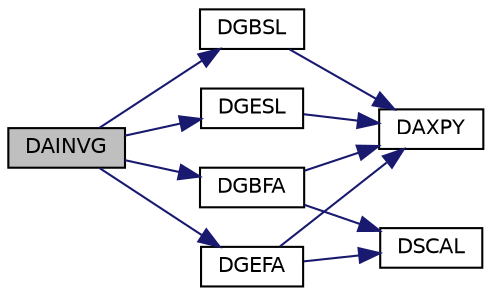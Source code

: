 digraph G
{
  edge [fontname="Helvetica",fontsize="10",labelfontname="Helvetica",labelfontsize="10"];
  node [fontname="Helvetica",fontsize="10",shape=record];
  rankdir=LR;
  Node1 [label="DAINVG",height=0.2,width=0.4,color="black", fillcolor="grey75", style="filled" fontcolor="black"];
  Node1 -> Node2 [color="midnightblue",fontsize="10",style="solid",fontname="Helvetica"];
  Node2 [label="DGBFA",height=0.2,width=0.4,color="black", fillcolor="white", style="filled",URL="$opkda2_8f.html#ac4c5614c38d9b71ef0f1a1966c9ba95d"];
  Node2 -> Node3 [color="midnightblue",fontsize="10",style="solid",fontname="Helvetica"];
  Node3 [label="DAXPY",height=0.2,width=0.4,color="black", fillcolor="white", style="filled",URL="$opkda2_8f.html#aab33f5d0b86ce882c644ed8ebef0d37a"];
  Node2 -> Node4 [color="midnightblue",fontsize="10",style="solid",fontname="Helvetica"];
  Node4 [label="DSCAL",height=0.2,width=0.4,color="black", fillcolor="white", style="filled",URL="$opkda2_8f.html#a01717dda8d7fc23df8e65fb4ab83c243"];
  Node1 -> Node5 [color="midnightblue",fontsize="10",style="solid",fontname="Helvetica"];
  Node5 [label="DGBSL",height=0.2,width=0.4,color="black", fillcolor="white", style="filled",URL="$opkda2_8f.html#afcc4a44cd12b165cb47ea2de8c2a6215"];
  Node5 -> Node3 [color="midnightblue",fontsize="10",style="solid",fontname="Helvetica"];
  Node1 -> Node6 [color="midnightblue",fontsize="10",style="solid",fontname="Helvetica"];
  Node6 [label="DGEFA",height=0.2,width=0.4,color="black", fillcolor="white", style="filled",URL="$opkda2_8f.html#a036d3c51b8c1de02f74beb2ce11bc50c"];
  Node6 -> Node3 [color="midnightblue",fontsize="10",style="solid",fontname="Helvetica"];
  Node6 -> Node4 [color="midnightblue",fontsize="10",style="solid",fontname="Helvetica"];
  Node1 -> Node7 [color="midnightblue",fontsize="10",style="solid",fontname="Helvetica"];
  Node7 [label="DGESL",height=0.2,width=0.4,color="black", fillcolor="white", style="filled",URL="$opkda2_8f.html#a9f9582245ed42239b8958601ad45b277"];
  Node7 -> Node3 [color="midnightblue",fontsize="10",style="solid",fontname="Helvetica"];
}
